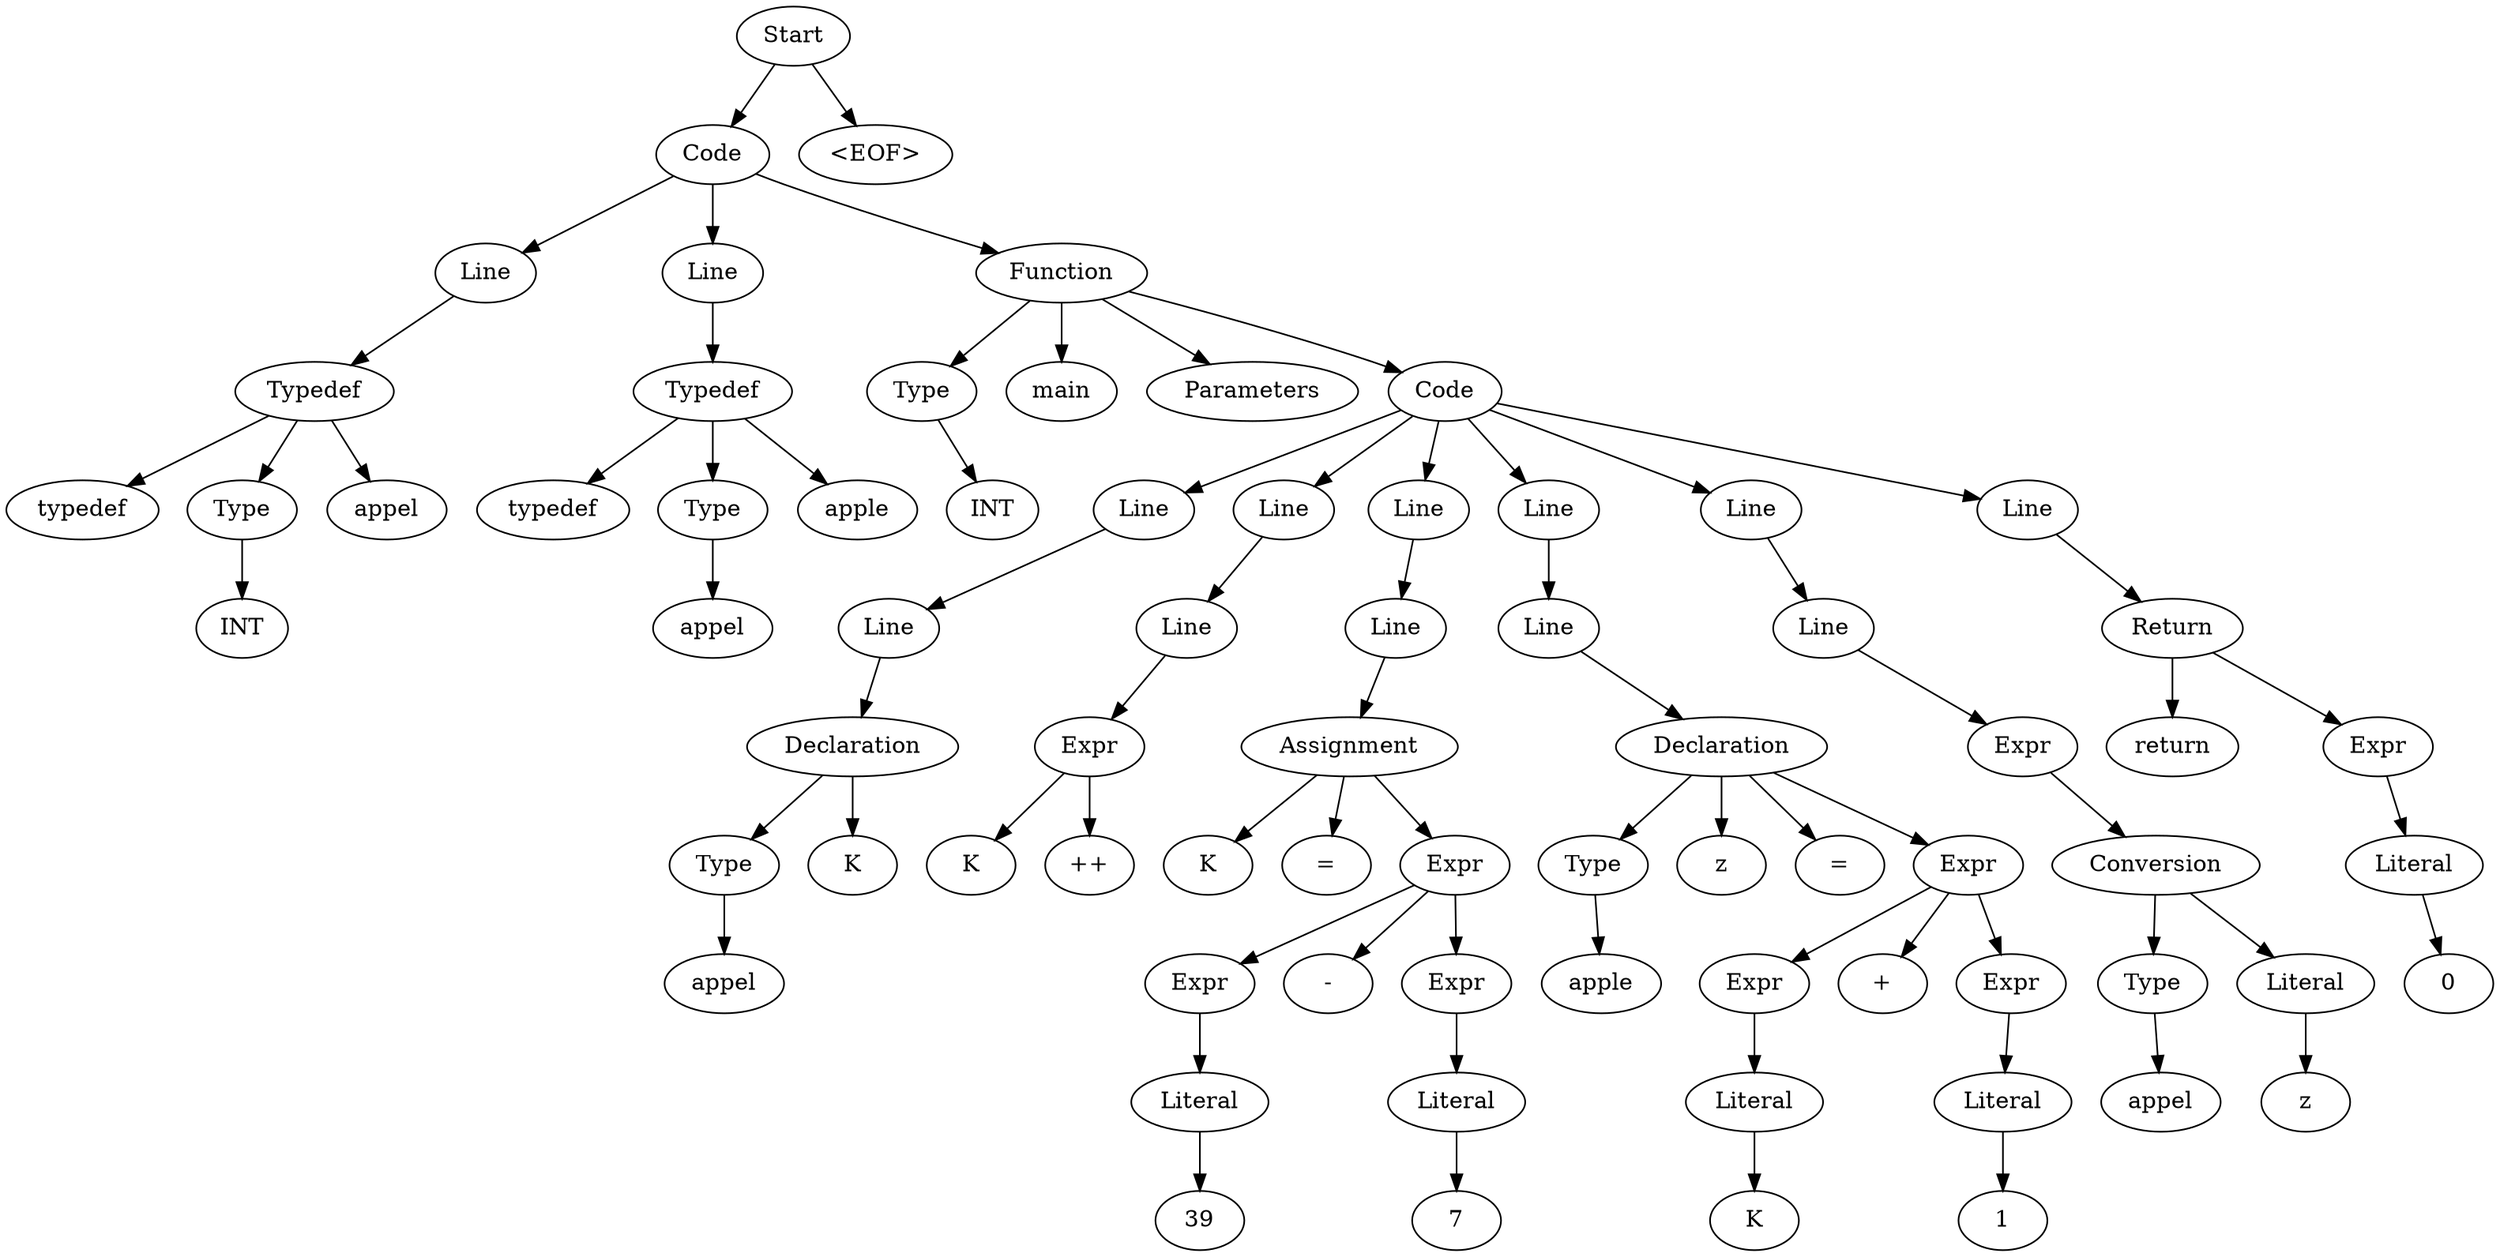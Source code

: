digraph AST {
  "136788150295936" [label="Start"];
  "136788150295936" -> "136788150297520";
  "136788150295936" -> "136788150300016";
  "136788150297520" [label="Code"];
  "136788150297520" -> "136788150296752";
  "136788150297520" -> "136788150303136";
  "136788150297520" -> "136788150301264";
  "136788150296752" [label="Line"];
  "136788150296752" -> "136788150304672";
  "136788150304672" [label="Typedef"];
  "136788150304672" -> "136788150303856";
  "136788150304672" -> "136788150296368";
  "136788150304672" -> "136788150293728";
  "136788150303856" [label="typedef"];
  "136788150296368" [label="Type"];
  "136788150296368" -> "136788150294736";
  "136788150294736" [label="INT"];
  "136788150293728" [label="appel"];
  "136788150303136" [label="Line"];
  "136788150303136" -> "136788150294928";
  "136788150294928" [label="Typedef"];
  "136788150294928" -> "136788150300832";
  "136788150294928" -> "136788150301120";
  "136788150294928" -> "136788150294544";
  "136788150300832" [label="typedef"];
  "136788150301120" [label="Type"];
  "136788150301120" -> "136788150297616";
  "136788150297616" [label="appel"];
  "136788150294544" [label="apple"];
  "136788150301264" [label="Function"];
  "136788150301264" -> "136788150302704";
  "136788150301264" -> "136788150294640";
  "136788150301264" -> "136788150298000";
  "136788150301264" -> "136788150293200";
  "136788150302704" [label="Type"];
  "136788150302704" -> "136788150302416";
  "136788150302416" [label="INT"];
  "136788150294640" [label="main"];
  "136788150298000" [label="Parameters"];
  "136788150293200" [label="Code"];
  "136788150293200" -> "136788150301216";
  "136788150293200" -> "136788150297232";
  "136788150293200" -> "136788150303760";
  "136788150293200" -> "136788150298048";
  "136788150293200" -> "136788150302560";
  "136788150293200" -> "136788150304720";
  "136788150301216" [label="Line"];
  "136788150301216" -> "136788150297472";
  "136788150297472" [label="Line"];
  "136788150297472" -> "136788150300112";
  "136788150300112" [label="Declaration"];
  "136788150300112" -> "136788150296608";
  "136788150300112" -> "136788150298528";
  "136788150296608" [label="Type"];
  "136788150296608" -> "136788150296464";
  "136788150296464" [label="appel"];
  "136788150298528" [label="K"];
  "136788150297232" [label="Line"];
  "136788150297232" -> "136788150297184";
  "136788150297184" [label="Line"];
  "136788150297184" -> "136788150298672";
  "136788150298672" [label="Expr"];
  "136788150298672" -> "136788150291952";
  "136788150298672" -> "136788150295024";
  "136788150291952" [label="K"];
  "136788150295024" [label="++"];
  "136788150303760" [label="Line"];
  "136788150303760" -> "136788150296224";
  "136788150296224" [label="Line"];
  "136788150296224" -> "136788150297280";
  "136788150297280" [label="Assignment"];
  "136788150297280" -> "136788150298096";
  "136788150297280" -> "136788150296128";
  "136788150297280" -> "136788150295696";
  "136788150298096" [label="K"];
  "136788150296128" [label="="];
  "136788150295696" [label="Expr"];
  "136788150295696" -> "136788150298336";
  "136788150295696" -> "136788150294592";
  "136788150295696" -> "136788150296560";
  "136788150298336" [label="Expr"];
  "136788150298336" -> "136788150302368";
  "136788150302368" [label="Literal"];
  "136788150302368" -> "136788150301072";
  "136788150301072" [label="39"];
  "136788150294592" [label="-"];
  "136788150296560" [label="Expr"];
  "136788150296560" -> "136788150295888";
  "136788150295888" [label="Literal"];
  "136788150295888" -> "136788150299584";
  "136788150299584" [label="7"];
  "136788150298048" [label="Line"];
  "136788150298048" -> "136788150302224";
  "136788150302224" [label="Line"];
  "136788150302224" -> "136788150296512";
  "136788150296512" [label="Declaration"];
  "136788150296512" -> "136788150292192";
  "136788150296512" -> "136788150294448";
  "136788150296512" -> "136788150304480";
  "136788150296512" -> "136788150301696";
  "136788150292192" [label="Type"];
  "136788150292192" -> "136788150296944";
  "136788150296944" [label="apple"];
  "136788150294448" [label="z"];
  "136788150304480" [label="="];
  "136788150301696" [label="Expr"];
  "136788150301696" -> "136788150300064";
  "136788150301696" -> "136788150301312";
  "136788150301696" -> "136788150295312";
  "136788150300064" [label="Expr"];
  "136788150300064" -> "136788150295360";
  "136788150295360" [label="Literal"];
  "136788150295360" -> "136788150303088";
  "136788150303088" [label="K"];
  "136788150301312" [label="+"];
  "136788150295312" [label="Expr"];
  "136788150295312" -> "136788150295648";
  "136788150295648" [label="Literal"];
  "136788150295648" -> "136788150293152";
  "136788150293152" [label="1"];
  "136788150302560" [label="Line"];
  "136788150302560" -> "136788150298144";
  "136788150298144" [label="Line"];
  "136788150298144" -> "136788150295120";
  "136788150295120" [label="Expr"];
  "136788150295120" -> "136788150297808";
  "136788150297808" [label="Conversion"];
  "136788150297808" -> "136788150301360";
  "136788150297808" -> "136788150293104";
  "136788150301360" [label="Type"];
  "136788150301360" -> "136788150300592";
  "136788150300592" [label="appel"];
  "136788150293104" [label="Literal"];
  "136788150293104" -> "136788150302992";
  "136788150302992" [label="z"];
  "136788150304720" [label="Line"];
  "136788150304720" -> "136788150293968";
  "136788150293968" [label="Return"];
  "136788150293968" -> "136788150294208";
  "136788150293968" -> "136788150300544";
  "136788150294208" [label="return"];
  "136788150300544" [label="Expr"];
  "136788150300544" -> "136788150300736";
  "136788150300736" [label="Literal"];
  "136788150300736" -> "136788150300448";
  "136788150300448" [label="0"];
  "136788150300016" [label="<EOF>"];
}
